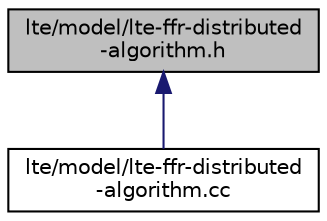 digraph "lte/model/lte-ffr-distributed-algorithm.h"
{
  edge [fontname="Helvetica",fontsize="10",labelfontname="Helvetica",labelfontsize="10"];
  node [fontname="Helvetica",fontsize="10",shape=record];
  Node1 [label="lte/model/lte-ffr-distributed\l-algorithm.h",height=0.2,width=0.4,color="black", fillcolor="grey75", style="filled", fontcolor="black"];
  Node1 -> Node2 [dir="back",color="midnightblue",fontsize="10",style="solid"];
  Node2 [label="lte/model/lte-ffr-distributed\l-algorithm.cc",height=0.2,width=0.4,color="black", fillcolor="white", style="filled",URL="$d8/d33/lte-ffr-distributed-algorithm_8cc.html"];
}
